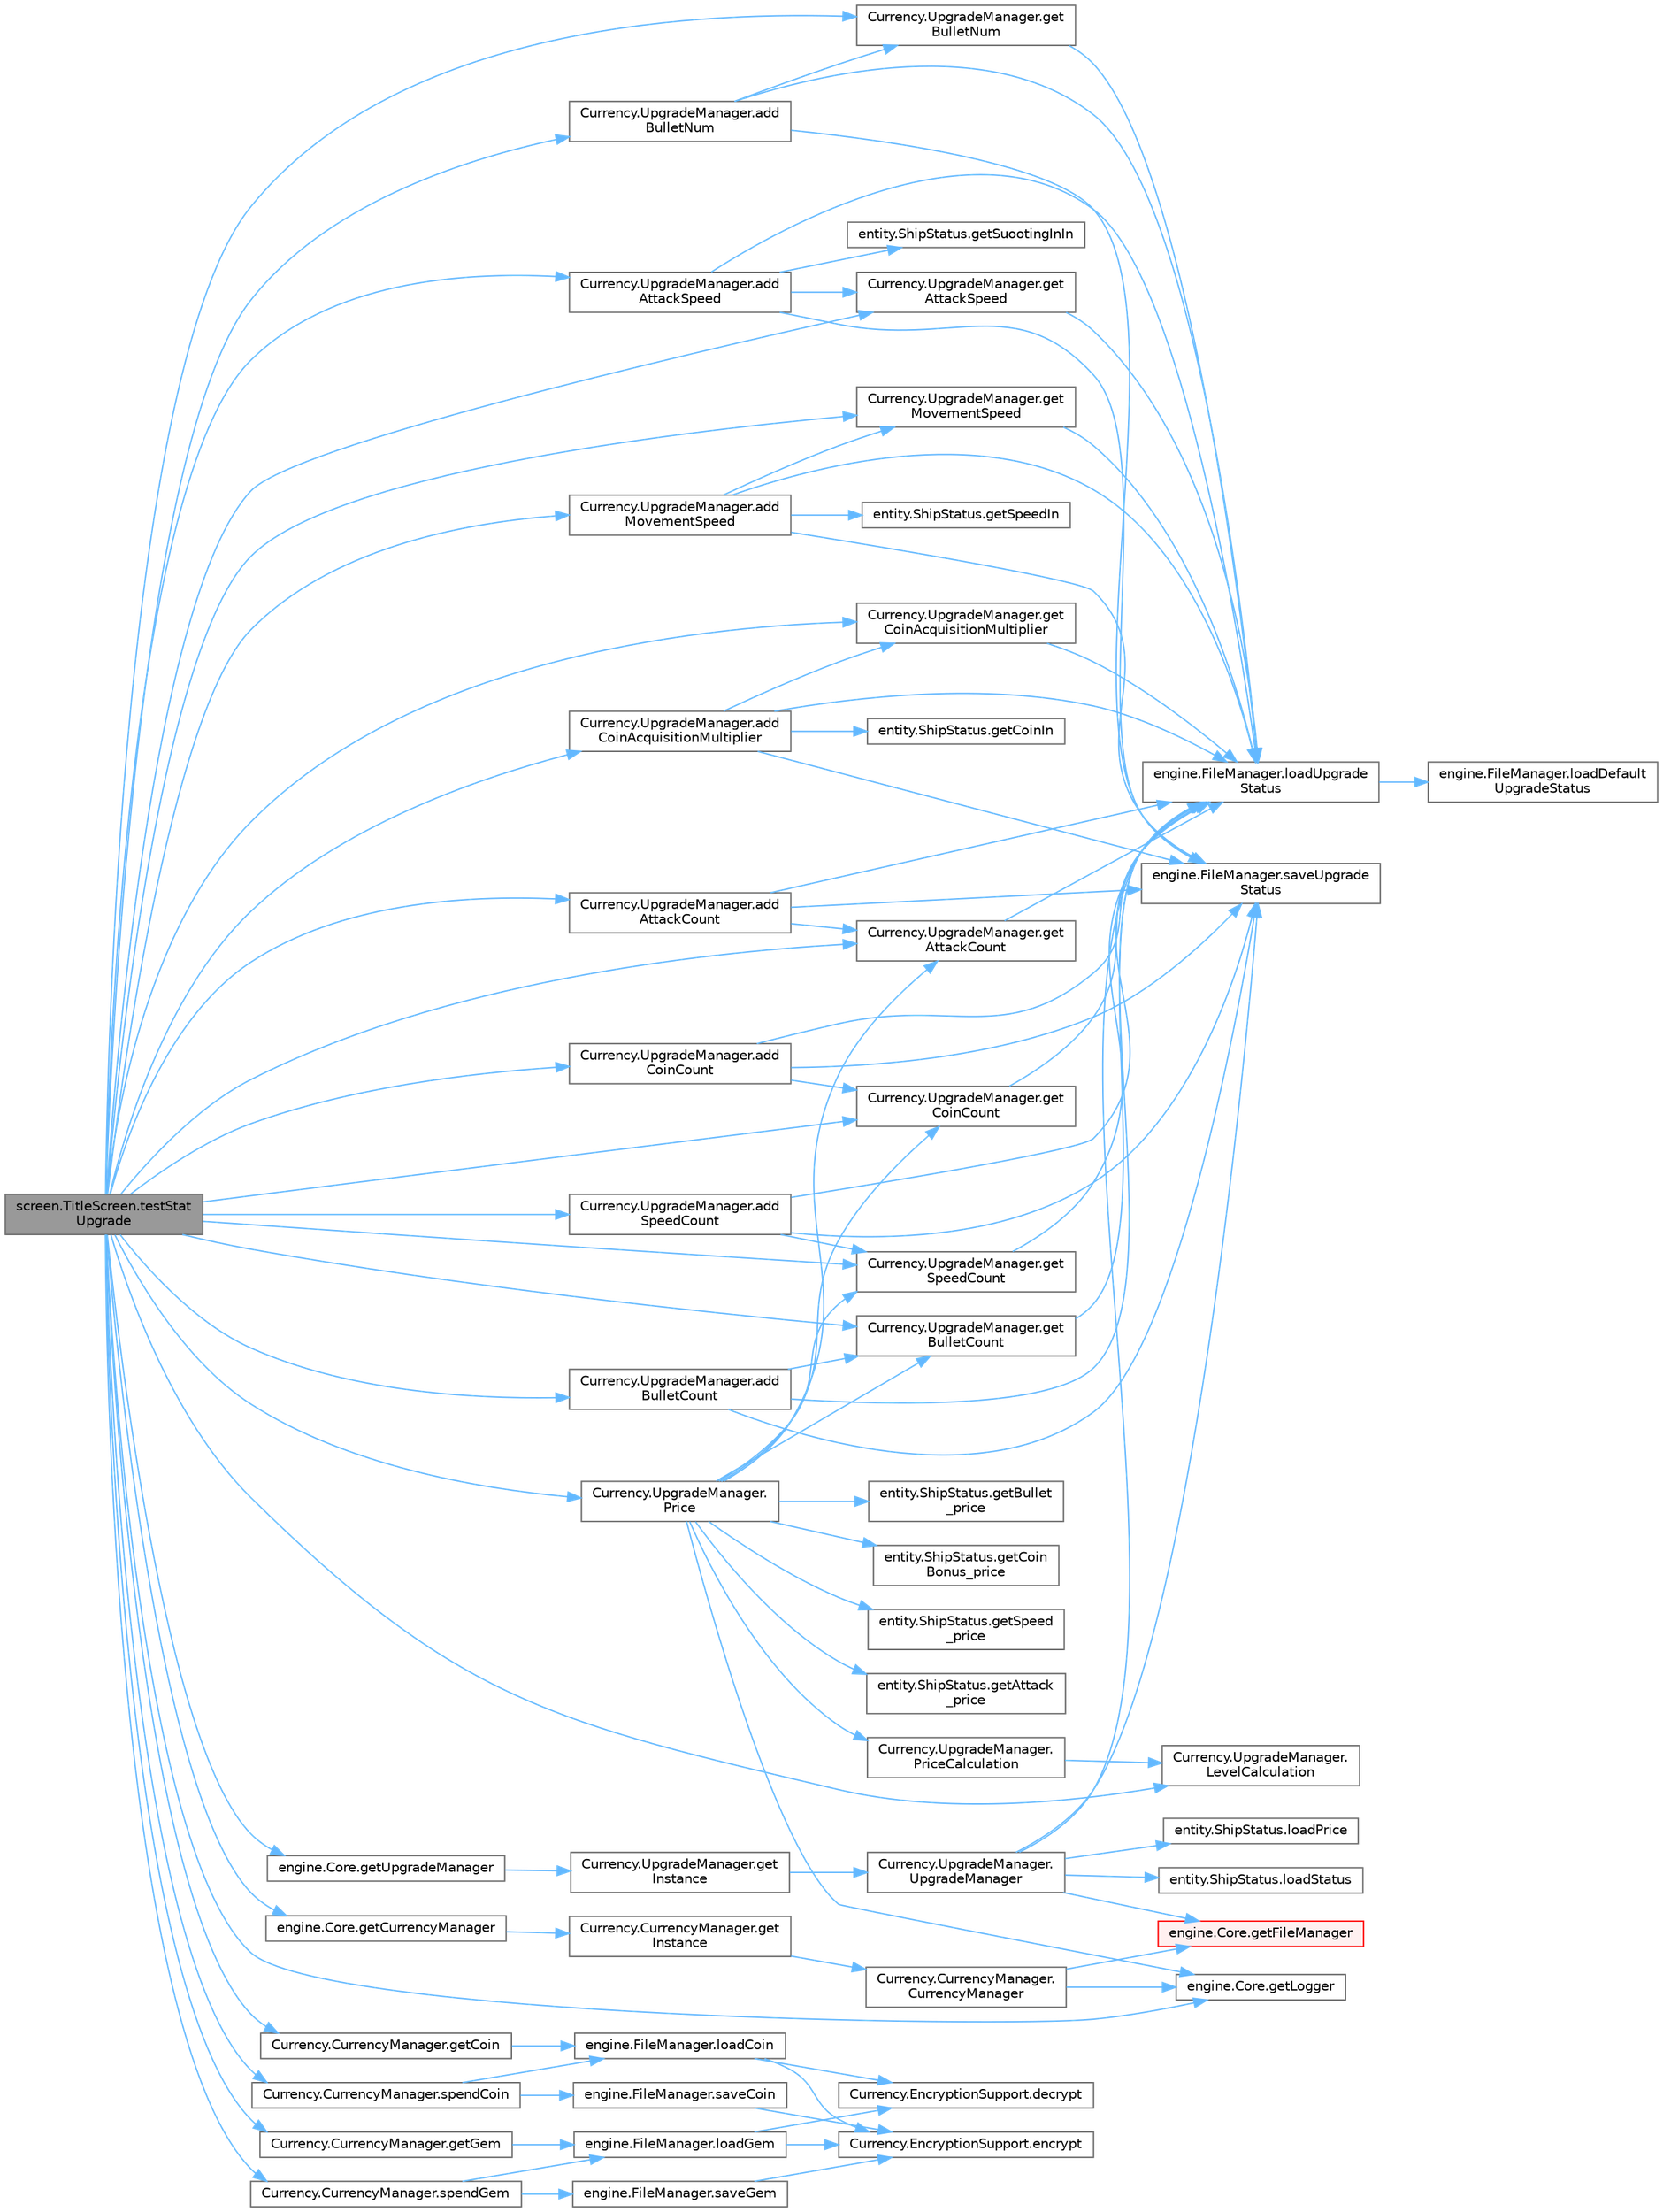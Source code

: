 digraph "screen.TitleScreen.testStatUpgrade"
{
 // LATEX_PDF_SIZE
  bgcolor="transparent";
  edge [fontname=Helvetica,fontsize=10,labelfontname=Helvetica,labelfontsize=10];
  node [fontname=Helvetica,fontsize=10,shape=box,height=0.2,width=0.4];
  rankdir="LR";
  Node1 [id="Node000001",label="screen.TitleScreen.testStat\lUpgrade",height=0.2,width=0.4,color="gray40", fillcolor="grey60", style="filled", fontcolor="black",tooltip="runs when player do buying things when store system is ready – unwrap annotated code and rename this ..."];
  Node1 -> Node2 [id="edge1_Node000001_Node000002",color="steelblue1",style="solid",tooltip=" "];
  Node2 [id="Node000002",label="Currency.UpgradeManager.add\lAttackCount",height=0.2,width=0.4,color="grey40", fillcolor="white", style="filled",URL="$class_currency_1_1_upgrade_manager.html#a152c21ca0c3a0c21a640b8278aa29fc6",tooltip=" "];
  Node2 -> Node3 [id="edge2_Node000002_Node000003",color="steelblue1",style="solid",tooltip=" "];
  Node3 [id="Node000003",label="Currency.UpgradeManager.get\lAttackCount",height=0.2,width=0.4,color="grey40", fillcolor="white", style="filled",URL="$class_currency_1_1_upgrade_manager.html#a6aca11c8c3e8843e1ccf77db46e77f81",tooltip=" "];
  Node3 -> Node4 [id="edge3_Node000003_Node000004",color="steelblue1",style="solid",tooltip=" "];
  Node4 [id="Node000004",label="engine.FileManager.loadUpgrade\lStatus",height=0.2,width=0.4,color="grey40", fillcolor="white", style="filled",URL="$classengine_1_1_file_manager.html#a0a36dbead21b925203c3245c6f408b30",tooltip="Loads upgrade statuses from upgrade_status.properties file."];
  Node4 -> Node5 [id="edge4_Node000004_Node000005",color="steelblue1",style="solid",tooltip=" "];
  Node5 [id="Node000005",label="engine.FileManager.loadDefault\lUpgradeStatus",height=0.2,width=0.4,color="grey40", fillcolor="white", style="filled",URL="$classengine_1_1_file_manager.html#a9a18c215e1d555161c587bcaf1e63d71",tooltip="Loads default upgrade statuses from upgrade_default.properties file."];
  Node2 -> Node4 [id="edge5_Node000002_Node000004",color="steelblue1",style="solid",tooltip=" "];
  Node2 -> Node6 [id="edge6_Node000002_Node000006",color="steelblue1",style="solid",tooltip=" "];
  Node6 [id="Node000006",label="engine.FileManager.saveUpgrade\lStatus",height=0.2,width=0.4,color="grey40", fillcolor="white", style="filled",URL="$classengine_1_1_file_manager.html#a2162fa41415928cae5df1c70c3e6b487",tooltip="Saves upgrade statuses to upgrade_status.properties file."];
  Node1 -> Node7 [id="edge7_Node000001_Node000007",color="steelblue1",style="solid",tooltip=" "];
  Node7 [id="Node000007",label="Currency.UpgradeManager.add\lAttackSpeed",height=0.2,width=0.4,color="grey40", fillcolor="white", style="filled",URL="$class_currency_1_1_upgrade_manager.html#aefbfd2de7aec68c5ed0c30396815711d",tooltip="Add to the current attack speed."];
  Node7 -> Node8 [id="edge8_Node000007_Node000008",color="steelblue1",style="solid",tooltip=" "];
  Node8 [id="Node000008",label="Currency.UpgradeManager.get\lAttackSpeed",height=0.2,width=0.4,color="grey40", fillcolor="white", style="filled",URL="$class_currency_1_1_upgrade_manager.html#aec6be52c42a450d6d0545ea0adeb46c0",tooltip="Get the current attack speed value."];
  Node8 -> Node4 [id="edge9_Node000008_Node000004",color="steelblue1",style="solid",tooltip=" "];
  Node7 -> Node9 [id="edge10_Node000007_Node000009",color="steelblue1",style="solid",tooltip=" "];
  Node9 [id="Node000009",label="entity.ShipStatus.getSuootingInIn",height=0.2,width=0.4,color="grey40", fillcolor="white", style="filled",URL="$classentity_1_1_ship_status.html#a33ac5144e54e20fb27b69443d293bbf6",tooltip=" "];
  Node7 -> Node4 [id="edge11_Node000007_Node000004",color="steelblue1",style="solid",tooltip=" "];
  Node7 -> Node6 [id="edge12_Node000007_Node000006",color="steelblue1",style="solid",tooltip=" "];
  Node1 -> Node10 [id="edge13_Node000001_Node000010",color="steelblue1",style="solid",tooltip=" "];
  Node10 [id="Node000010",label="Currency.UpgradeManager.add\lBulletCount",height=0.2,width=0.4,color="grey40", fillcolor="white", style="filled",URL="$class_currency_1_1_upgrade_manager.html#a1dda24dee81dc5f3d8f2213a6871ba88",tooltip=" "];
  Node10 -> Node11 [id="edge14_Node000010_Node000011",color="steelblue1",style="solid",tooltip=" "];
  Node11 [id="Node000011",label="Currency.UpgradeManager.get\lBulletCount",height=0.2,width=0.4,color="grey40", fillcolor="white", style="filled",URL="$class_currency_1_1_upgrade_manager.html#a441f7b00f574f2983eb820da14859c90",tooltip=" "];
  Node11 -> Node4 [id="edge15_Node000011_Node000004",color="steelblue1",style="solid",tooltip=" "];
  Node10 -> Node4 [id="edge16_Node000010_Node000004",color="steelblue1",style="solid",tooltip=" "];
  Node10 -> Node6 [id="edge17_Node000010_Node000006",color="steelblue1",style="solid",tooltip=" "];
  Node1 -> Node12 [id="edge18_Node000001_Node000012",color="steelblue1",style="solid",tooltip=" "];
  Node12 [id="Node000012",label="Currency.UpgradeManager.add\lBulletNum",height=0.2,width=0.4,color="grey40", fillcolor="white", style="filled",URL="$class_currency_1_1_upgrade_manager.html#a9498e5b69e2ab28d266cdb1be897a790",tooltip=" "];
  Node12 -> Node13 [id="edge19_Node000012_Node000013",color="steelblue1",style="solid",tooltip=" "];
  Node13 [id="Node000013",label="Currency.UpgradeManager.get\lBulletNum",height=0.2,width=0.4,color="grey40", fillcolor="white", style="filled",URL="$class_currency_1_1_upgrade_manager.html#a65f5e5033a5ce7761c31a0d700989647",tooltip=" "];
  Node13 -> Node4 [id="edge20_Node000013_Node000004",color="steelblue1",style="solid",tooltip=" "];
  Node12 -> Node4 [id="edge21_Node000012_Node000004",color="steelblue1",style="solid",tooltip=" "];
  Node12 -> Node6 [id="edge22_Node000012_Node000006",color="steelblue1",style="solid",tooltip=" "];
  Node1 -> Node14 [id="edge23_Node000001_Node000014",color="steelblue1",style="solid",tooltip=" "];
  Node14 [id="Node000014",label="Currency.UpgradeManager.add\lCoinAcquisitionMultiplier",height=0.2,width=0.4,color="grey40", fillcolor="white", style="filled",URL="$class_currency_1_1_upgrade_manager.html#a907d224b0cd4aa1f0c1cd194e08207b7",tooltip="Add to the current coin acquisition multiplier."];
  Node14 -> Node15 [id="edge24_Node000014_Node000015",color="steelblue1",style="solid",tooltip=" "];
  Node15 [id="Node000015",label="Currency.UpgradeManager.get\lCoinAcquisitionMultiplier",height=0.2,width=0.4,color="grey40", fillcolor="white", style="filled",URL="$class_currency_1_1_upgrade_manager.html#a9e4dad22ab90f49d76f3650aaf54a981",tooltip="Get the current coin acquisition multiplier value."];
  Node15 -> Node4 [id="edge25_Node000015_Node000004",color="steelblue1",style="solid",tooltip=" "];
  Node14 -> Node16 [id="edge26_Node000014_Node000016",color="steelblue1",style="solid",tooltip=" "];
  Node16 [id="Node000016",label="entity.ShipStatus.getCoinIn",height=0.2,width=0.4,color="grey40", fillcolor="white", style="filled",URL="$classentity_1_1_ship_status.html#abe20e6e70ba9a66c467baf50d24c88b1",tooltip=" "];
  Node14 -> Node4 [id="edge27_Node000014_Node000004",color="steelblue1",style="solid",tooltip=" "];
  Node14 -> Node6 [id="edge28_Node000014_Node000006",color="steelblue1",style="solid",tooltip=" "];
  Node1 -> Node17 [id="edge29_Node000001_Node000017",color="steelblue1",style="solid",tooltip=" "];
  Node17 [id="Node000017",label="Currency.UpgradeManager.add\lCoinCount",height=0.2,width=0.4,color="grey40", fillcolor="white", style="filled",URL="$class_currency_1_1_upgrade_manager.html#a226131d74f52f3876f33092ea31329dd",tooltip=" "];
  Node17 -> Node18 [id="edge30_Node000017_Node000018",color="steelblue1",style="solid",tooltip=" "];
  Node18 [id="Node000018",label="Currency.UpgradeManager.get\lCoinCount",height=0.2,width=0.4,color="grey40", fillcolor="white", style="filled",URL="$class_currency_1_1_upgrade_manager.html#a844307409f17776337700a8cdfe782d3",tooltip=" "];
  Node18 -> Node4 [id="edge31_Node000018_Node000004",color="steelblue1",style="solid",tooltip=" "];
  Node17 -> Node4 [id="edge32_Node000017_Node000004",color="steelblue1",style="solid",tooltip=" "];
  Node17 -> Node6 [id="edge33_Node000017_Node000006",color="steelblue1",style="solid",tooltip=" "];
  Node1 -> Node19 [id="edge34_Node000001_Node000019",color="steelblue1",style="solid",tooltip=" "];
  Node19 [id="Node000019",label="Currency.UpgradeManager.add\lMovementSpeed",height=0.2,width=0.4,color="grey40", fillcolor="white", style="filled",URL="$class_currency_1_1_upgrade_manager.html#a4d0707318e998c6e1ffb8b378e63cffb",tooltip="Add to the current movement speed."];
  Node19 -> Node20 [id="edge35_Node000019_Node000020",color="steelblue1",style="solid",tooltip=" "];
  Node20 [id="Node000020",label="Currency.UpgradeManager.get\lMovementSpeed",height=0.2,width=0.4,color="grey40", fillcolor="white", style="filled",URL="$class_currency_1_1_upgrade_manager.html#af5c3b8b4f742b29f96ad6755eed4701c",tooltip="Get the current movement speed value."];
  Node20 -> Node4 [id="edge36_Node000020_Node000004",color="steelblue1",style="solid",tooltip=" "];
  Node19 -> Node21 [id="edge37_Node000019_Node000021",color="steelblue1",style="solid",tooltip=" "];
  Node21 [id="Node000021",label="entity.ShipStatus.getSpeedIn",height=0.2,width=0.4,color="grey40", fillcolor="white", style="filled",URL="$classentity_1_1_ship_status.html#a858ebc58e7d5613878dbf1b7d2e4594f",tooltip=" "];
  Node19 -> Node4 [id="edge38_Node000019_Node000004",color="steelblue1",style="solid",tooltip=" "];
  Node19 -> Node6 [id="edge39_Node000019_Node000006",color="steelblue1",style="solid",tooltip=" "];
  Node1 -> Node22 [id="edge40_Node000001_Node000022",color="steelblue1",style="solid",tooltip=" "];
  Node22 [id="Node000022",label="Currency.UpgradeManager.add\lSpeedCount",height=0.2,width=0.4,color="grey40", fillcolor="white", style="filled",URL="$class_currency_1_1_upgrade_manager.html#a5c23558cf787d7f602eaa6041411a107",tooltip=" "];
  Node22 -> Node23 [id="edge41_Node000022_Node000023",color="steelblue1",style="solid",tooltip=" "];
  Node23 [id="Node000023",label="Currency.UpgradeManager.get\lSpeedCount",height=0.2,width=0.4,color="grey40", fillcolor="white", style="filled",URL="$class_currency_1_1_upgrade_manager.html#a479de1e29f667e75a488a99f56075541",tooltip=" "];
  Node23 -> Node4 [id="edge42_Node000023_Node000004",color="steelblue1",style="solid",tooltip=" "];
  Node22 -> Node4 [id="edge43_Node000022_Node000004",color="steelblue1",style="solid",tooltip=" "];
  Node22 -> Node6 [id="edge44_Node000022_Node000006",color="steelblue1",style="solid",tooltip=" "];
  Node1 -> Node3 [id="edge45_Node000001_Node000003",color="steelblue1",style="solid",tooltip=" "];
  Node1 -> Node8 [id="edge46_Node000001_Node000008",color="steelblue1",style="solid",tooltip=" "];
  Node1 -> Node11 [id="edge47_Node000001_Node000011",color="steelblue1",style="solid",tooltip=" "];
  Node1 -> Node13 [id="edge48_Node000001_Node000013",color="steelblue1",style="solid",tooltip=" "];
  Node1 -> Node24 [id="edge49_Node000001_Node000024",color="steelblue1",style="solid",tooltip=" "];
  Node24 [id="Node000024",label="Currency.CurrencyManager.getCoin",height=0.2,width=0.4,color="grey40", fillcolor="white", style="filled",URL="$class_currency_1_1_currency_manager.html#ad75a02b614082f8fdef5d7c048ad9d0f",tooltip=" "];
  Node24 -> Node25 [id="edge50_Node000024_Node000025",color="steelblue1",style="solid",tooltip=" "];
  Node25 [id="Node000025",label="engine.FileManager.loadCoin",height=0.2,width=0.4,color="grey40", fillcolor="white", style="filled",URL="$classengine_1_1_file_manager.html#a389ab7fb9ebb7b483d0992a3e845b652",tooltip="Loads user coin from file, and returns current coin."];
  Node25 -> Node26 [id="edge51_Node000025_Node000026",color="steelblue1",style="solid",tooltip=" "];
  Node26 [id="Node000026",label="Currency.EncryptionSupport.decrypt",height=0.2,width=0.4,color="grey40", fillcolor="white", style="filled",URL="$class_currency_1_1_encryption_support.html#aace733246300350ac93d39bf3d251434",tooltip="Performs decryption for a given input."];
  Node25 -> Node27 [id="edge52_Node000025_Node000027",color="steelblue1",style="solid",tooltip=" "];
  Node27 [id="Node000027",label="Currency.EncryptionSupport.encrypt",height=0.2,width=0.4,color="grey40", fillcolor="white", style="filled",URL="$class_currency_1_1_encryption_support.html#ac6690d521e47eaa9de388d6359655779",tooltip="Performs encryption for a given input."];
  Node1 -> Node15 [id="edge53_Node000001_Node000015",color="steelblue1",style="solid",tooltip=" "];
  Node1 -> Node18 [id="edge54_Node000001_Node000018",color="steelblue1",style="solid",tooltip=" "];
  Node1 -> Node28 [id="edge55_Node000001_Node000028",color="steelblue1",style="solid",tooltip=" "];
  Node28 [id="Node000028",label="engine.Core.getCurrencyManager",height=0.2,width=0.4,color="grey40", fillcolor="white", style="filled",URL="$classengine_1_1_core.html#af6af7caff5e9b89c8bf5d801095f726d",tooltip="Controls access to the currency manager."];
  Node28 -> Node29 [id="edge56_Node000028_Node000029",color="steelblue1",style="solid",tooltip=" "];
  Node29 [id="Node000029",label="Currency.CurrencyManager.get\lInstance",height=0.2,width=0.4,color="grey40", fillcolor="white", style="filled",URL="$class_currency_1_1_currency_manager.html#a31c832489fc9cffeeb9a753e3abe3154",tooltip="Returns shared instance of FileManager."];
  Node29 -> Node30 [id="edge57_Node000029_Node000030",color="steelblue1",style="solid",tooltip=" "];
  Node30 [id="Node000030",label="Currency.CurrencyManager.\lCurrencyManager",height=0.2,width=0.4,color="grey40", fillcolor="white", style="filled",URL="$class_currency_1_1_currency_manager.html#a717e788aeda8a1ffde764f7e187b9146",tooltip="private constructor."];
  Node30 -> Node31 [id="edge58_Node000030_Node000031",color="steelblue1",style="solid",tooltip=" "];
  Node31 [id="Node000031",label="engine.Core.getFileManager",height=0.2,width=0.4,color="red", fillcolor="#FFF0F0", style="filled",URL="$classengine_1_1_core.html#adb491d93cae178d9f5b8e7d05e2ad8e8",tooltip="Controls access to the file manager."];
  Node30 -> Node34 [id="edge59_Node000030_Node000034",color="steelblue1",style="solid",tooltip=" "];
  Node34 [id="Node000034",label="engine.Core.getLogger",height=0.2,width=0.4,color="grey40", fillcolor="white", style="filled",URL="$classengine_1_1_core.html#a89349dea52049be064320358db9412a2",tooltip="Controls access to the logger."];
  Node1 -> Node35 [id="edge60_Node000001_Node000035",color="steelblue1",style="solid",tooltip=" "];
  Node35 [id="Node000035",label="Currency.CurrencyManager.getGem",height=0.2,width=0.4,color="grey40", fillcolor="white", style="filled",URL="$class_currency_1_1_currency_manager.html#a6d54c6e9a3450216100977059f13d2be",tooltip=" "];
  Node35 -> Node36 [id="edge61_Node000035_Node000036",color="steelblue1",style="solid",tooltip=" "];
  Node36 [id="Node000036",label="engine.FileManager.loadGem",height=0.2,width=0.4,color="grey40", fillcolor="white", style="filled",URL="$classengine_1_1_file_manager.html#aa1a63106adf5599efd6409ac09ede0f7",tooltip="Loads user gem from file, and returns current gem."];
  Node36 -> Node26 [id="edge62_Node000036_Node000026",color="steelblue1",style="solid",tooltip=" "];
  Node36 -> Node27 [id="edge63_Node000036_Node000027",color="steelblue1",style="solid",tooltip=" "];
  Node1 -> Node34 [id="edge64_Node000001_Node000034",color="steelblue1",style="solid",tooltip=" "];
  Node1 -> Node20 [id="edge65_Node000001_Node000020",color="steelblue1",style="solid",tooltip=" "];
  Node1 -> Node23 [id="edge66_Node000001_Node000023",color="steelblue1",style="solid",tooltip=" "];
  Node1 -> Node37 [id="edge67_Node000001_Node000037",color="steelblue1",style="solid",tooltip=" "];
  Node37 [id="Node000037",label="engine.Core.getUpgradeManager",height=0.2,width=0.4,color="grey40", fillcolor="white", style="filled",URL="$classengine_1_1_core.html#a3b39da2cc59c57cfa84fb9567ad1fec5",tooltip="Controls access to the currency manager."];
  Node37 -> Node38 [id="edge68_Node000037_Node000038",color="steelblue1",style="solid",tooltip=" "];
  Node38 [id="Node000038",label="Currency.UpgradeManager.get\lInstance",height=0.2,width=0.4,color="grey40", fillcolor="white", style="filled",URL="$class_currency_1_1_upgrade_manager.html#a282e2ed1f01eb22196dccd90b20d4ee5",tooltip="Returns shared instance of UpgradeManager."];
  Node38 -> Node39 [id="edge69_Node000038_Node000039",color="steelblue1",style="solid",tooltip=" "];
  Node39 [id="Node000039",label="Currency.UpgradeManager.\lUpgradeManager",height=0.2,width=0.4,color="grey40", fillcolor="white", style="filled",URL="$class_currency_1_1_upgrade_manager.html#a3eba38bf042f6f80cbe3365ca87b3bfd",tooltip="private constructor."];
  Node39 -> Node31 [id="edge70_Node000039_Node000031",color="steelblue1",style="solid",tooltip=" "];
  Node39 -> Node40 [id="edge71_Node000039_Node000040",color="steelblue1",style="solid",tooltip=" "];
  Node40 [id="Node000040",label="entity.ShipStatus.loadPrice",height=0.2,width=0.4,color="grey40", fillcolor="white", style="filled",URL="$classentity_1_1_ship_status.html#a82e97149439480a3752520633c9fb797",tooltip=" "];
  Node39 -> Node41 [id="edge72_Node000039_Node000041",color="steelblue1",style="solid",tooltip=" "];
  Node41 [id="Node000041",label="entity.ShipStatus.loadStatus",height=0.2,width=0.4,color="grey40", fillcolor="white", style="filled",URL="$classentity_1_1_ship_status.html#af67e157fafcf53493496419ba1fae6dc",tooltip=" "];
  Node39 -> Node4 [id="edge73_Node000039_Node000004",color="steelblue1",style="solid",tooltip=" "];
  Node39 -> Node6 [id="edge74_Node000039_Node000006",color="steelblue1",style="solid",tooltip=" "];
  Node1 -> Node42 [id="edge75_Node000001_Node000042",color="steelblue1",style="solid",tooltip=" "];
  Node42 [id="Node000042",label="Currency.UpgradeManager.\lLevelCalculation",height=0.2,width=0.4,color="grey40", fillcolor="white", style="filled",URL="$class_currency_1_1_upgrade_manager.html#ac4d1d86f403a3ecdd2aed4f5a1ee8b38",tooltip=" "];
  Node1 -> Node43 [id="edge76_Node000001_Node000043",color="steelblue1",style="solid",tooltip=" "];
  Node43 [id="Node000043",label="Currency.UpgradeManager.\lPrice",height=0.2,width=0.4,color="grey40", fillcolor="white", style="filled",URL="$class_currency_1_1_upgrade_manager.html#aaa148b065ac73ddf6eca7561758599e4",tooltip=" "];
  Node43 -> Node44 [id="edge77_Node000043_Node000044",color="steelblue1",style="solid",tooltip=" "];
  Node44 [id="Node000044",label="entity.ShipStatus.getAttack\l_price",height=0.2,width=0.4,color="grey40", fillcolor="white", style="filled",URL="$classentity_1_1_ship_status.html#a77b6cbc7b5c009dceff1f21eeeb0d0ec",tooltip=" "];
  Node43 -> Node3 [id="edge78_Node000043_Node000003",color="steelblue1",style="solid",tooltip=" "];
  Node43 -> Node45 [id="edge79_Node000043_Node000045",color="steelblue1",style="solid",tooltip=" "];
  Node45 [id="Node000045",label="entity.ShipStatus.getBullet\l_price",height=0.2,width=0.4,color="grey40", fillcolor="white", style="filled",URL="$classentity_1_1_ship_status.html#a8eb448a9f4191d28331568893e3501d8",tooltip=" "];
  Node43 -> Node11 [id="edge80_Node000043_Node000011",color="steelblue1",style="solid",tooltip=" "];
  Node43 -> Node46 [id="edge81_Node000043_Node000046",color="steelblue1",style="solid",tooltip=" "];
  Node46 [id="Node000046",label="entity.ShipStatus.getCoin\lBonus_price",height=0.2,width=0.4,color="grey40", fillcolor="white", style="filled",URL="$classentity_1_1_ship_status.html#ac4da16d9538c7d417f59eb5fdbba4172",tooltip=" "];
  Node43 -> Node18 [id="edge82_Node000043_Node000018",color="steelblue1",style="solid",tooltip=" "];
  Node43 -> Node34 [id="edge83_Node000043_Node000034",color="steelblue1",style="solid",tooltip=" "];
  Node43 -> Node47 [id="edge84_Node000043_Node000047",color="steelblue1",style="solid",tooltip=" "];
  Node47 [id="Node000047",label="entity.ShipStatus.getSpeed\l_price",height=0.2,width=0.4,color="grey40", fillcolor="white", style="filled",URL="$classentity_1_1_ship_status.html#ab97b6d13f72f9bc0dfafbb989eef5e21",tooltip=" "];
  Node43 -> Node23 [id="edge85_Node000043_Node000023",color="steelblue1",style="solid",tooltip=" "];
  Node43 -> Node48 [id="edge86_Node000043_Node000048",color="steelblue1",style="solid",tooltip=" "];
  Node48 [id="Node000048",label="Currency.UpgradeManager.\lPriceCalculation",height=0.2,width=0.4,color="grey40", fillcolor="white", style="filled",URL="$class_currency_1_1_upgrade_manager.html#aa7efa0567df8f00e9d2d88b399f66e0a",tooltip=" "];
  Node48 -> Node42 [id="edge87_Node000048_Node000042",color="steelblue1",style="solid",tooltip=" "];
  Node1 -> Node49 [id="edge88_Node000001_Node000049",color="steelblue1",style="solid",tooltip=" "];
  Node49 [id="Node000049",label="Currency.CurrencyManager.spendCoin",height=0.2,width=0.4,color="grey40", fillcolor="white", style="filled",URL="$class_currency_1_1_currency_manager.html#ab7e40f848f115d255c2f6d62fcb23520",tooltip="Consume as much coin as the amount you have (cannot spend more than you currently have)."];
  Node49 -> Node25 [id="edge89_Node000049_Node000025",color="steelblue1",style="solid",tooltip=" "];
  Node49 -> Node50 [id="edge90_Node000049_Node000050",color="steelblue1",style="solid",tooltip=" "];
  Node50 [id="Node000050",label="engine.FileManager.saveCoin",height=0.2,width=0.4,color="grey40", fillcolor="white", style="filled",URL="$classengine_1_1_file_manager.html#a2ddc2c85128a94465774dbeb7cb4f1c3",tooltip="Saves user coin to disk."];
  Node50 -> Node27 [id="edge91_Node000050_Node000027",color="steelblue1",style="solid",tooltip=" "];
  Node1 -> Node51 [id="edge92_Node000001_Node000051",color="steelblue1",style="solid",tooltip=" "];
  Node51 [id="Node000051",label="Currency.CurrencyManager.spendGem",height=0.2,width=0.4,color="grey40", fillcolor="white", style="filled",URL="$class_currency_1_1_currency_manager.html#a754185e8558ca2cec487fb3ddbbc4d7a",tooltip="Consume as much gem as the amount you have (cannot spend more than you currently have)."];
  Node51 -> Node36 [id="edge93_Node000051_Node000036",color="steelblue1",style="solid",tooltip=" "];
  Node51 -> Node52 [id="edge94_Node000051_Node000052",color="steelblue1",style="solid",tooltip=" "];
  Node52 [id="Node000052",label="engine.FileManager.saveGem",height=0.2,width=0.4,color="grey40", fillcolor="white", style="filled",URL="$classengine_1_1_file_manager.html#ad7ef07a23c6ff9c29a6d86622c49661e",tooltip="Saves user gem to disk."];
  Node52 -> Node27 [id="edge95_Node000052_Node000027",color="steelblue1",style="solid",tooltip=" "];
}
